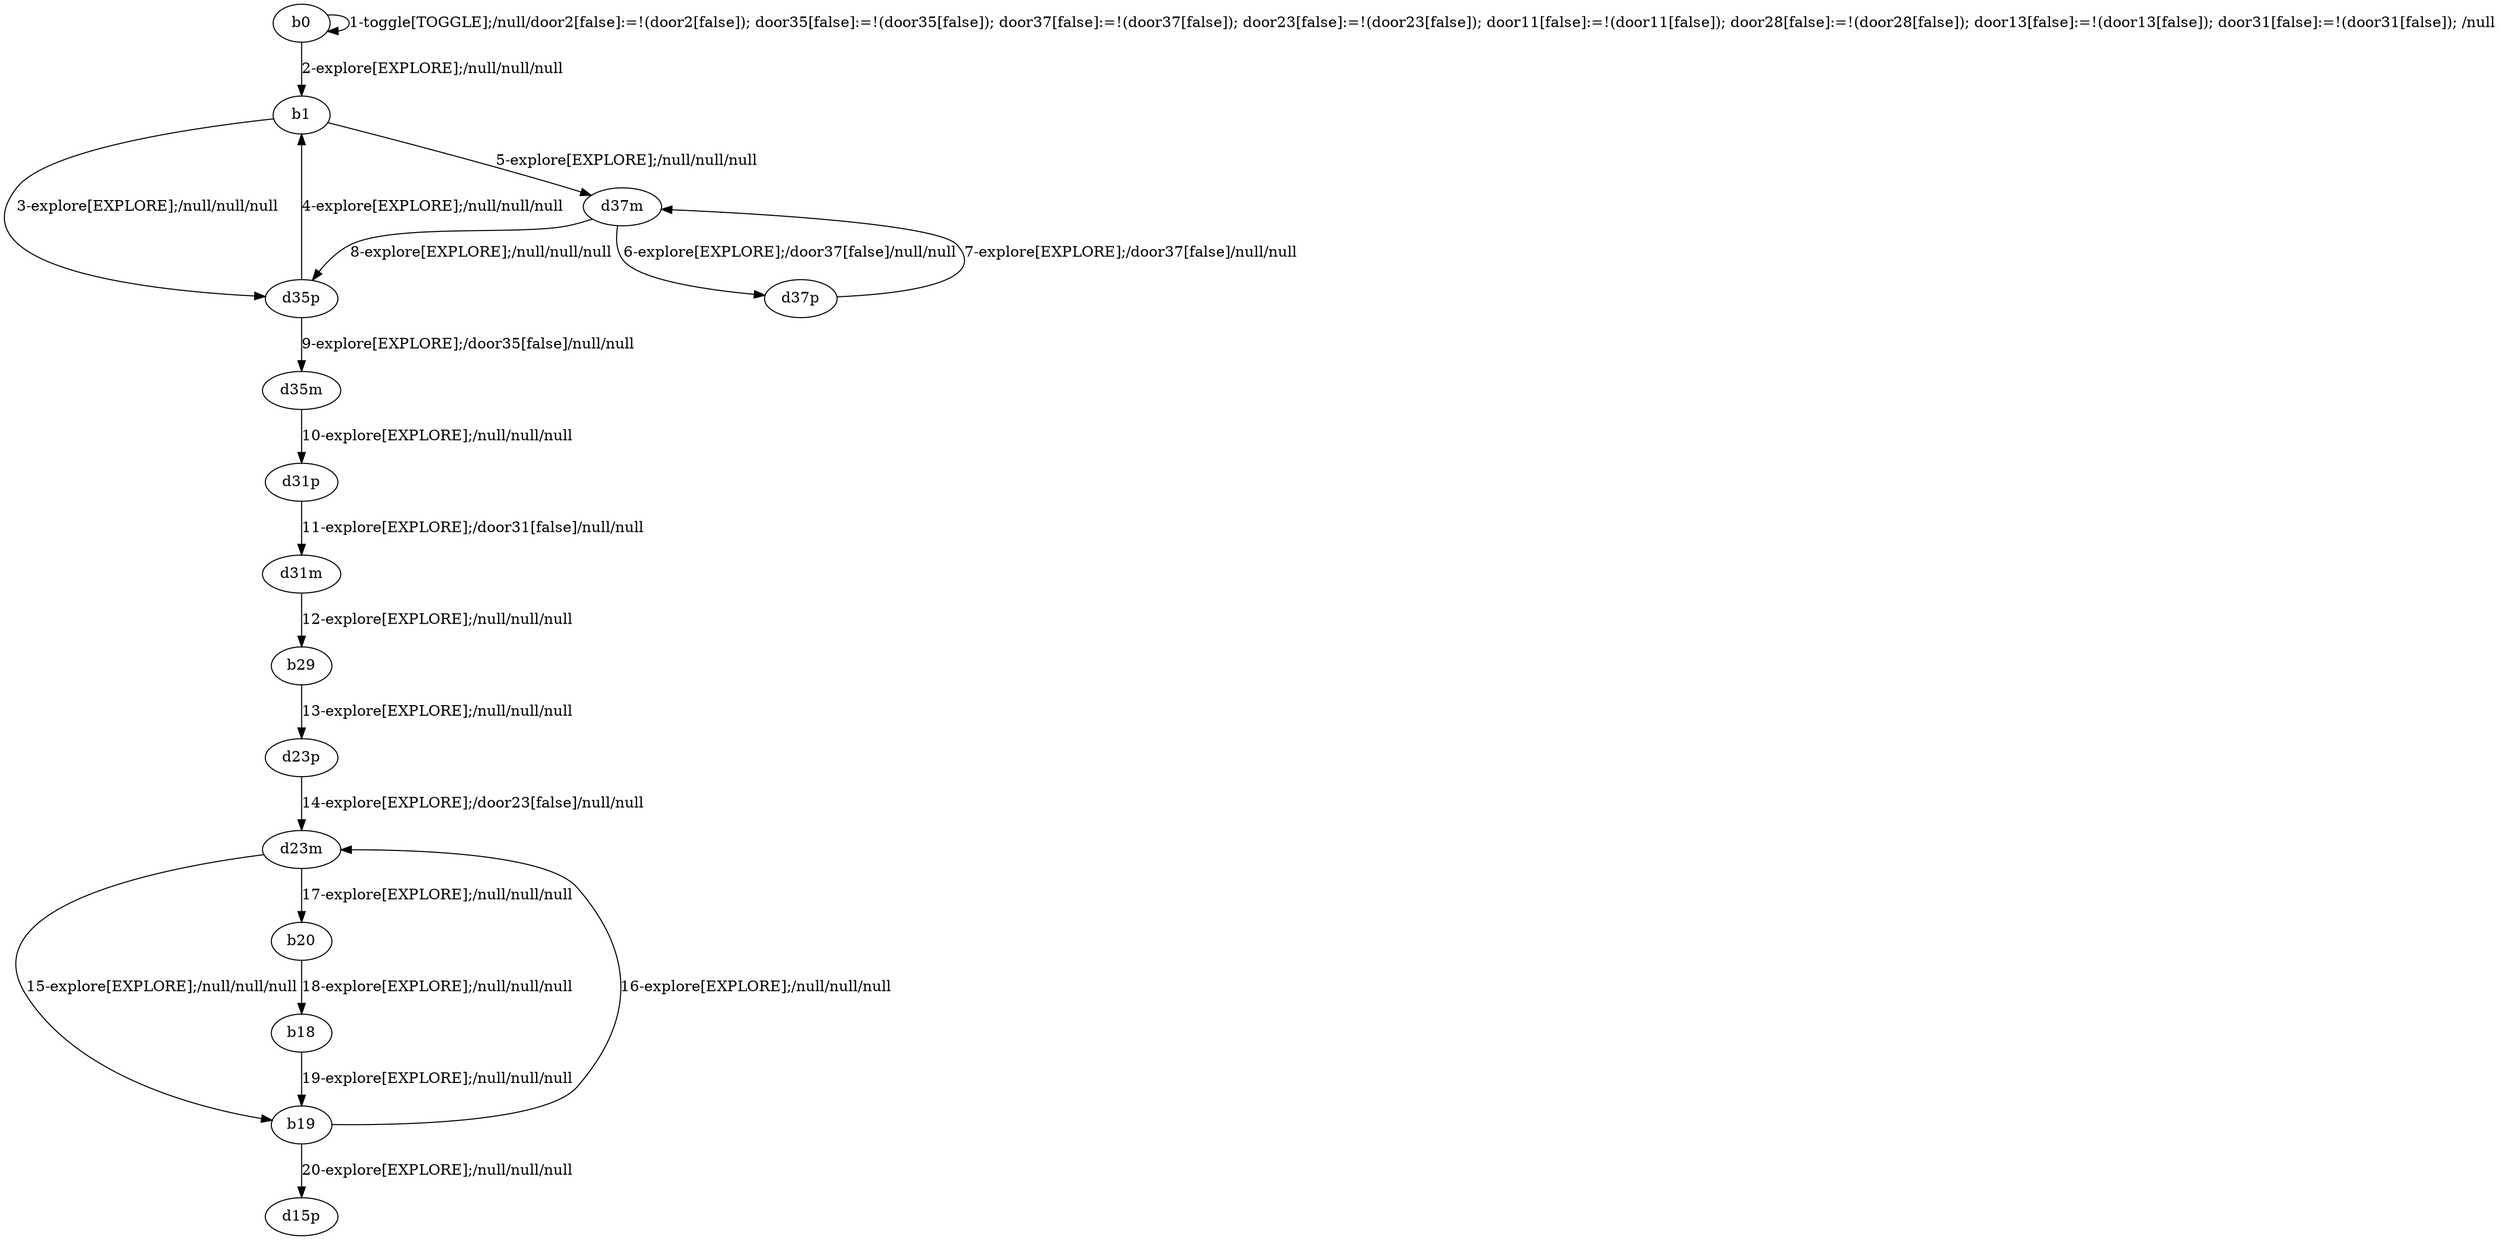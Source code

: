 # Total number of goals covered by this test: 1
# d37p --> d37m

digraph g {
"b0" -> "b0" [label = "1-toggle[TOGGLE];/null/door2[false]:=!(door2[false]); door35[false]:=!(door35[false]); door37[false]:=!(door37[false]); door23[false]:=!(door23[false]); door11[false]:=!(door11[false]); door28[false]:=!(door28[false]); door13[false]:=!(door13[false]); door31[false]:=!(door31[false]); /null"];
"b0" -> "b1" [label = "2-explore[EXPLORE];/null/null/null"];
"b1" -> "d35p" [label = "3-explore[EXPLORE];/null/null/null"];
"d35p" -> "b1" [label = "4-explore[EXPLORE];/null/null/null"];
"b1" -> "d37m" [label = "5-explore[EXPLORE];/null/null/null"];
"d37m" -> "d37p" [label = "6-explore[EXPLORE];/door37[false]/null/null"];
"d37p" -> "d37m" [label = "7-explore[EXPLORE];/door37[false]/null/null"];
"d37m" -> "d35p" [label = "8-explore[EXPLORE];/null/null/null"];
"d35p" -> "d35m" [label = "9-explore[EXPLORE];/door35[false]/null/null"];
"d35m" -> "d31p" [label = "10-explore[EXPLORE];/null/null/null"];
"d31p" -> "d31m" [label = "11-explore[EXPLORE];/door31[false]/null/null"];
"d31m" -> "b29" [label = "12-explore[EXPLORE];/null/null/null"];
"b29" -> "d23p" [label = "13-explore[EXPLORE];/null/null/null"];
"d23p" -> "d23m" [label = "14-explore[EXPLORE];/door23[false]/null/null"];
"d23m" -> "b19" [label = "15-explore[EXPLORE];/null/null/null"];
"b19" -> "d23m" [label = "16-explore[EXPLORE];/null/null/null"];
"d23m" -> "b20" [label = "17-explore[EXPLORE];/null/null/null"];
"b20" -> "b18" [label = "18-explore[EXPLORE];/null/null/null"];
"b18" -> "b19" [label = "19-explore[EXPLORE];/null/null/null"];
"b19" -> "d15p" [label = "20-explore[EXPLORE];/null/null/null"];
}